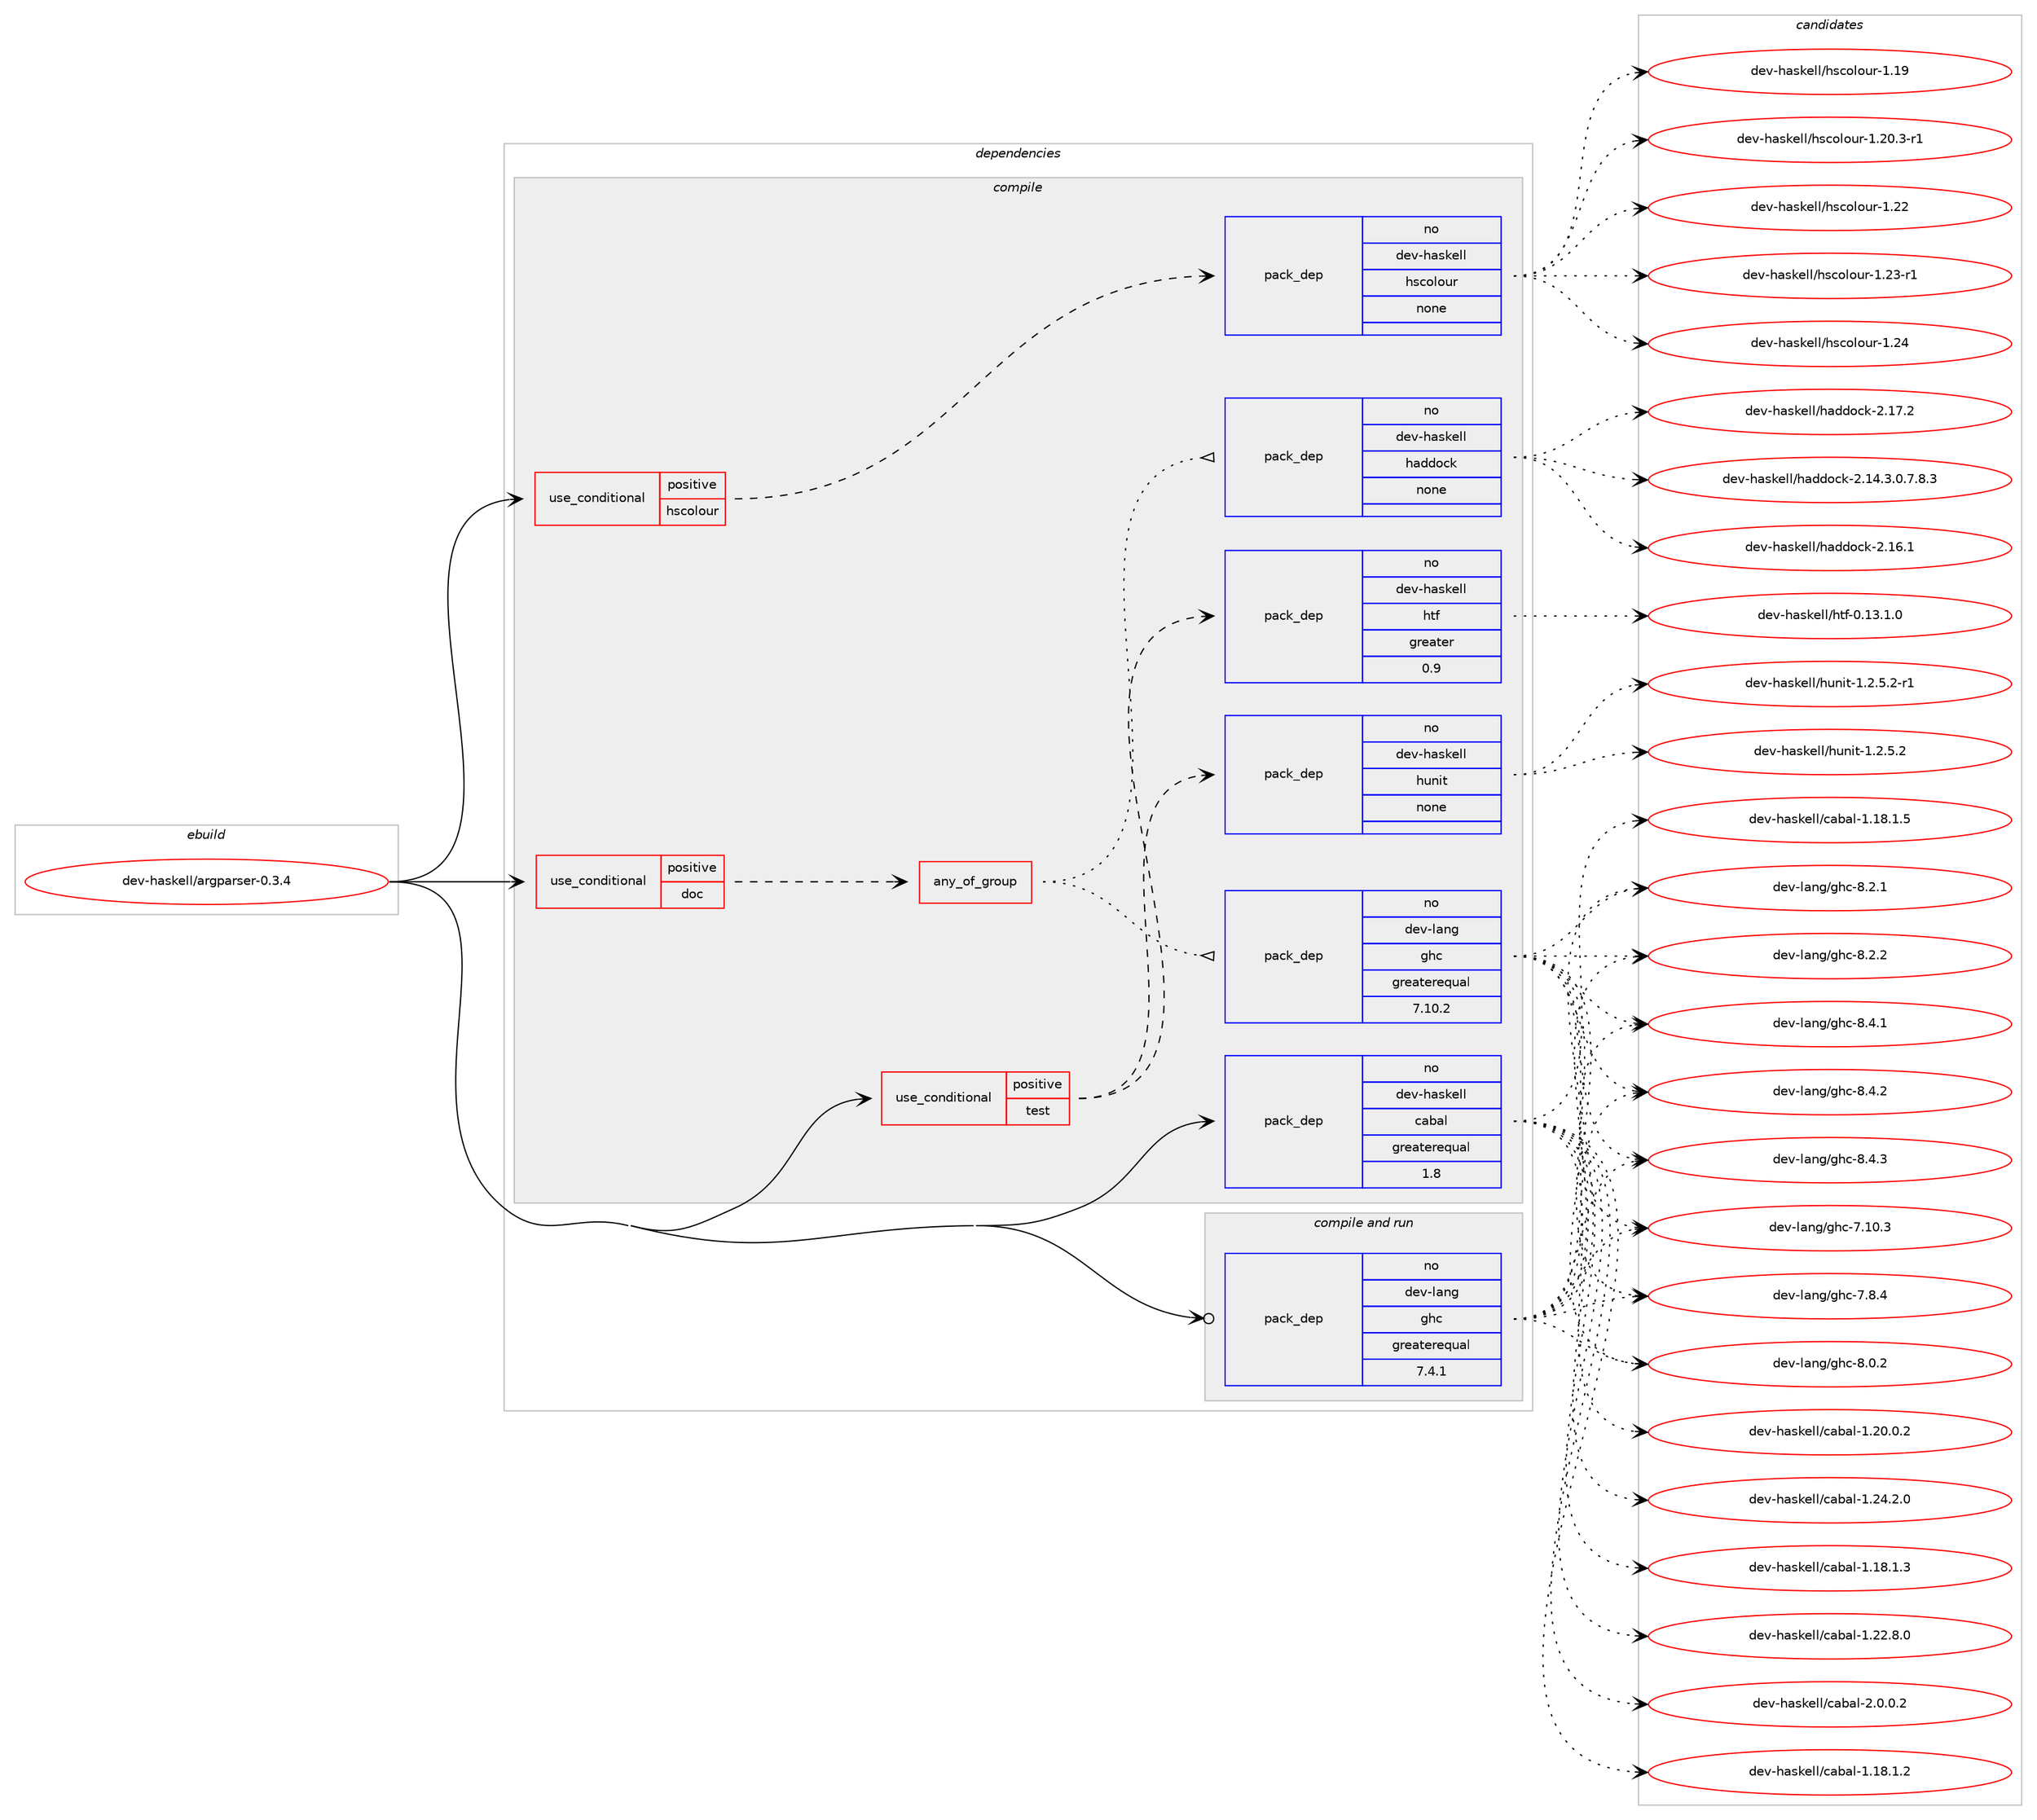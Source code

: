 digraph prolog {

# *************
# Graph options
# *************

newrank=true;
concentrate=true;
compound=true;
graph [rankdir=LR,fontname=Helvetica,fontsize=10,ranksep=1.5];#, ranksep=2.5, nodesep=0.2];
edge  [arrowhead=vee];
node  [fontname=Helvetica,fontsize=10];

# **********
# The ebuild
# **********

subgraph cluster_leftcol {
color=gray;
rank=same;
label=<<i>ebuild</i>>;
id [label="dev-haskell/argparser-0.3.4", color=red, width=4, href="../dev-haskell/argparser-0.3.4.svg"];
}

# ****************
# The dependencies
# ****************

subgraph cluster_midcol {
color=gray;
label=<<i>dependencies</i>>;
subgraph cluster_compile {
fillcolor="#eeeeee";
style=filled;
label=<<i>compile</i>>;
subgraph cond358532 {
dependency1325908 [label=<<TABLE BORDER="0" CELLBORDER="1" CELLSPACING="0" CELLPADDING="4"><TR><TD ROWSPAN="3" CELLPADDING="10">use_conditional</TD></TR><TR><TD>positive</TD></TR><TR><TD>doc</TD></TR></TABLE>>, shape=none, color=red];
subgraph any20508 {
dependency1325909 [label=<<TABLE BORDER="0" CELLBORDER="1" CELLSPACING="0" CELLPADDING="4"><TR><TD CELLPADDING="10">any_of_group</TD></TR></TABLE>>, shape=none, color=red];subgraph pack946316 {
dependency1325910 [label=<<TABLE BORDER="0" CELLBORDER="1" CELLSPACING="0" CELLPADDING="4" WIDTH="220"><TR><TD ROWSPAN="6" CELLPADDING="30">pack_dep</TD></TR><TR><TD WIDTH="110">no</TD></TR><TR><TD>dev-haskell</TD></TR><TR><TD>haddock</TD></TR><TR><TD>none</TD></TR><TR><TD></TD></TR></TABLE>>, shape=none, color=blue];
}
dependency1325909:e -> dependency1325910:w [weight=20,style="dotted",arrowhead="oinv"];
subgraph pack946317 {
dependency1325911 [label=<<TABLE BORDER="0" CELLBORDER="1" CELLSPACING="0" CELLPADDING="4" WIDTH="220"><TR><TD ROWSPAN="6" CELLPADDING="30">pack_dep</TD></TR><TR><TD WIDTH="110">no</TD></TR><TR><TD>dev-lang</TD></TR><TR><TD>ghc</TD></TR><TR><TD>greaterequal</TD></TR><TR><TD>7.10.2</TD></TR></TABLE>>, shape=none, color=blue];
}
dependency1325909:e -> dependency1325911:w [weight=20,style="dotted",arrowhead="oinv"];
}
dependency1325908:e -> dependency1325909:w [weight=20,style="dashed",arrowhead="vee"];
}
id:e -> dependency1325908:w [weight=20,style="solid",arrowhead="vee"];
subgraph cond358533 {
dependency1325912 [label=<<TABLE BORDER="0" CELLBORDER="1" CELLSPACING="0" CELLPADDING="4"><TR><TD ROWSPAN="3" CELLPADDING="10">use_conditional</TD></TR><TR><TD>positive</TD></TR><TR><TD>hscolour</TD></TR></TABLE>>, shape=none, color=red];
subgraph pack946318 {
dependency1325913 [label=<<TABLE BORDER="0" CELLBORDER="1" CELLSPACING="0" CELLPADDING="4" WIDTH="220"><TR><TD ROWSPAN="6" CELLPADDING="30">pack_dep</TD></TR><TR><TD WIDTH="110">no</TD></TR><TR><TD>dev-haskell</TD></TR><TR><TD>hscolour</TD></TR><TR><TD>none</TD></TR><TR><TD></TD></TR></TABLE>>, shape=none, color=blue];
}
dependency1325912:e -> dependency1325913:w [weight=20,style="dashed",arrowhead="vee"];
}
id:e -> dependency1325912:w [weight=20,style="solid",arrowhead="vee"];
subgraph cond358534 {
dependency1325914 [label=<<TABLE BORDER="0" CELLBORDER="1" CELLSPACING="0" CELLPADDING="4"><TR><TD ROWSPAN="3" CELLPADDING="10">use_conditional</TD></TR><TR><TD>positive</TD></TR><TR><TD>test</TD></TR></TABLE>>, shape=none, color=red];
subgraph pack946319 {
dependency1325915 [label=<<TABLE BORDER="0" CELLBORDER="1" CELLSPACING="0" CELLPADDING="4" WIDTH="220"><TR><TD ROWSPAN="6" CELLPADDING="30">pack_dep</TD></TR><TR><TD WIDTH="110">no</TD></TR><TR><TD>dev-haskell</TD></TR><TR><TD>htf</TD></TR><TR><TD>greater</TD></TR><TR><TD>0.9</TD></TR></TABLE>>, shape=none, color=blue];
}
dependency1325914:e -> dependency1325915:w [weight=20,style="dashed",arrowhead="vee"];
subgraph pack946320 {
dependency1325916 [label=<<TABLE BORDER="0" CELLBORDER="1" CELLSPACING="0" CELLPADDING="4" WIDTH="220"><TR><TD ROWSPAN="6" CELLPADDING="30">pack_dep</TD></TR><TR><TD WIDTH="110">no</TD></TR><TR><TD>dev-haskell</TD></TR><TR><TD>hunit</TD></TR><TR><TD>none</TD></TR><TR><TD></TD></TR></TABLE>>, shape=none, color=blue];
}
dependency1325914:e -> dependency1325916:w [weight=20,style="dashed",arrowhead="vee"];
}
id:e -> dependency1325914:w [weight=20,style="solid",arrowhead="vee"];
subgraph pack946321 {
dependency1325917 [label=<<TABLE BORDER="0" CELLBORDER="1" CELLSPACING="0" CELLPADDING="4" WIDTH="220"><TR><TD ROWSPAN="6" CELLPADDING="30">pack_dep</TD></TR><TR><TD WIDTH="110">no</TD></TR><TR><TD>dev-haskell</TD></TR><TR><TD>cabal</TD></TR><TR><TD>greaterequal</TD></TR><TR><TD>1.8</TD></TR></TABLE>>, shape=none, color=blue];
}
id:e -> dependency1325917:w [weight=20,style="solid",arrowhead="vee"];
}
subgraph cluster_compileandrun {
fillcolor="#eeeeee";
style=filled;
label=<<i>compile and run</i>>;
subgraph pack946322 {
dependency1325918 [label=<<TABLE BORDER="0" CELLBORDER="1" CELLSPACING="0" CELLPADDING="4" WIDTH="220"><TR><TD ROWSPAN="6" CELLPADDING="30">pack_dep</TD></TR><TR><TD WIDTH="110">no</TD></TR><TR><TD>dev-lang</TD></TR><TR><TD>ghc</TD></TR><TR><TD>greaterequal</TD></TR><TR><TD>7.4.1</TD></TR></TABLE>>, shape=none, color=blue];
}
id:e -> dependency1325918:w [weight=20,style="solid",arrowhead="odotvee"];
}
subgraph cluster_run {
fillcolor="#eeeeee";
style=filled;
label=<<i>run</i>>;
}
}

# **************
# The candidates
# **************

subgraph cluster_choices {
rank=same;
color=gray;
label=<<i>candidates</i>>;

subgraph choice946316 {
color=black;
nodesep=1;
choice1001011184510497115107101108108471049710010011199107455046495246514648465546564651 [label="dev-haskell/haddock-2.14.3.0.7.8.3", color=red, width=4,href="../dev-haskell/haddock-2.14.3.0.7.8.3.svg"];
choice100101118451049711510710110810847104971001001119910745504649544649 [label="dev-haskell/haddock-2.16.1", color=red, width=4,href="../dev-haskell/haddock-2.16.1.svg"];
choice100101118451049711510710110810847104971001001119910745504649554650 [label="dev-haskell/haddock-2.17.2", color=red, width=4,href="../dev-haskell/haddock-2.17.2.svg"];
dependency1325910:e -> choice1001011184510497115107101108108471049710010011199107455046495246514648465546564651:w [style=dotted,weight="100"];
dependency1325910:e -> choice100101118451049711510710110810847104971001001119910745504649544649:w [style=dotted,weight="100"];
dependency1325910:e -> choice100101118451049711510710110810847104971001001119910745504649554650:w [style=dotted,weight="100"];
}
subgraph choice946317 {
color=black;
nodesep=1;
choice1001011184510897110103471031049945554649484651 [label="dev-lang/ghc-7.10.3", color=red, width=4,href="../dev-lang/ghc-7.10.3.svg"];
choice10010111845108971101034710310499455546564652 [label="dev-lang/ghc-7.8.4", color=red, width=4,href="../dev-lang/ghc-7.8.4.svg"];
choice10010111845108971101034710310499455646484650 [label="dev-lang/ghc-8.0.2", color=red, width=4,href="../dev-lang/ghc-8.0.2.svg"];
choice10010111845108971101034710310499455646504649 [label="dev-lang/ghc-8.2.1", color=red, width=4,href="../dev-lang/ghc-8.2.1.svg"];
choice10010111845108971101034710310499455646504650 [label="dev-lang/ghc-8.2.2", color=red, width=4,href="../dev-lang/ghc-8.2.2.svg"];
choice10010111845108971101034710310499455646524649 [label="dev-lang/ghc-8.4.1", color=red, width=4,href="../dev-lang/ghc-8.4.1.svg"];
choice10010111845108971101034710310499455646524650 [label="dev-lang/ghc-8.4.2", color=red, width=4,href="../dev-lang/ghc-8.4.2.svg"];
choice10010111845108971101034710310499455646524651 [label="dev-lang/ghc-8.4.3", color=red, width=4,href="../dev-lang/ghc-8.4.3.svg"];
dependency1325911:e -> choice1001011184510897110103471031049945554649484651:w [style=dotted,weight="100"];
dependency1325911:e -> choice10010111845108971101034710310499455546564652:w [style=dotted,weight="100"];
dependency1325911:e -> choice10010111845108971101034710310499455646484650:w [style=dotted,weight="100"];
dependency1325911:e -> choice10010111845108971101034710310499455646504649:w [style=dotted,weight="100"];
dependency1325911:e -> choice10010111845108971101034710310499455646504650:w [style=dotted,weight="100"];
dependency1325911:e -> choice10010111845108971101034710310499455646524649:w [style=dotted,weight="100"];
dependency1325911:e -> choice10010111845108971101034710310499455646524650:w [style=dotted,weight="100"];
dependency1325911:e -> choice10010111845108971101034710310499455646524651:w [style=dotted,weight="100"];
}
subgraph choice946318 {
color=black;
nodesep=1;
choice100101118451049711510710110810847104115991111081111171144549464957 [label="dev-haskell/hscolour-1.19", color=red, width=4,href="../dev-haskell/hscolour-1.19.svg"];
choice10010111845104971151071011081084710411599111108111117114454946504846514511449 [label="dev-haskell/hscolour-1.20.3-r1", color=red, width=4,href="../dev-haskell/hscolour-1.20.3-r1.svg"];
choice100101118451049711510710110810847104115991111081111171144549465050 [label="dev-haskell/hscolour-1.22", color=red, width=4,href="../dev-haskell/hscolour-1.22.svg"];
choice1001011184510497115107101108108471041159911110811111711445494650514511449 [label="dev-haskell/hscolour-1.23-r1", color=red, width=4,href="../dev-haskell/hscolour-1.23-r1.svg"];
choice100101118451049711510710110810847104115991111081111171144549465052 [label="dev-haskell/hscolour-1.24", color=red, width=4,href="../dev-haskell/hscolour-1.24.svg"];
dependency1325913:e -> choice100101118451049711510710110810847104115991111081111171144549464957:w [style=dotted,weight="100"];
dependency1325913:e -> choice10010111845104971151071011081084710411599111108111117114454946504846514511449:w [style=dotted,weight="100"];
dependency1325913:e -> choice100101118451049711510710110810847104115991111081111171144549465050:w [style=dotted,weight="100"];
dependency1325913:e -> choice1001011184510497115107101108108471041159911110811111711445494650514511449:w [style=dotted,weight="100"];
dependency1325913:e -> choice100101118451049711510710110810847104115991111081111171144549465052:w [style=dotted,weight="100"];
}
subgraph choice946319 {
color=black;
nodesep=1;
choice100101118451049711510710110810847104116102454846495146494648 [label="dev-haskell/htf-0.13.1.0", color=red, width=4,href="../dev-haskell/htf-0.13.1.0.svg"];
dependency1325915:e -> choice100101118451049711510710110810847104116102454846495146494648:w [style=dotted,weight="100"];
}
subgraph choice946320 {
color=black;
nodesep=1;
choice1001011184510497115107101108108471041171101051164549465046534650 [label="dev-haskell/hunit-1.2.5.2", color=red, width=4,href="../dev-haskell/hunit-1.2.5.2.svg"];
choice10010111845104971151071011081084710411711010511645494650465346504511449 [label="dev-haskell/hunit-1.2.5.2-r1", color=red, width=4,href="../dev-haskell/hunit-1.2.5.2-r1.svg"];
dependency1325916:e -> choice1001011184510497115107101108108471041171101051164549465046534650:w [style=dotted,weight="100"];
dependency1325916:e -> choice10010111845104971151071011081084710411711010511645494650465346504511449:w [style=dotted,weight="100"];
}
subgraph choice946321 {
color=black;
nodesep=1;
choice10010111845104971151071011081084799979897108454946495646494650 [label="dev-haskell/cabal-1.18.1.2", color=red, width=4,href="../dev-haskell/cabal-1.18.1.2.svg"];
choice10010111845104971151071011081084799979897108454946495646494651 [label="dev-haskell/cabal-1.18.1.3", color=red, width=4,href="../dev-haskell/cabal-1.18.1.3.svg"];
choice10010111845104971151071011081084799979897108454946495646494653 [label="dev-haskell/cabal-1.18.1.5", color=red, width=4,href="../dev-haskell/cabal-1.18.1.5.svg"];
choice10010111845104971151071011081084799979897108454946504846484650 [label="dev-haskell/cabal-1.20.0.2", color=red, width=4,href="../dev-haskell/cabal-1.20.0.2.svg"];
choice10010111845104971151071011081084799979897108454946505046564648 [label="dev-haskell/cabal-1.22.8.0", color=red, width=4,href="../dev-haskell/cabal-1.22.8.0.svg"];
choice10010111845104971151071011081084799979897108454946505246504648 [label="dev-haskell/cabal-1.24.2.0", color=red, width=4,href="../dev-haskell/cabal-1.24.2.0.svg"];
choice100101118451049711510710110810847999798971084550464846484650 [label="dev-haskell/cabal-2.0.0.2", color=red, width=4,href="../dev-haskell/cabal-2.0.0.2.svg"];
dependency1325917:e -> choice10010111845104971151071011081084799979897108454946495646494650:w [style=dotted,weight="100"];
dependency1325917:e -> choice10010111845104971151071011081084799979897108454946495646494651:w [style=dotted,weight="100"];
dependency1325917:e -> choice10010111845104971151071011081084799979897108454946495646494653:w [style=dotted,weight="100"];
dependency1325917:e -> choice10010111845104971151071011081084799979897108454946504846484650:w [style=dotted,weight="100"];
dependency1325917:e -> choice10010111845104971151071011081084799979897108454946505046564648:w [style=dotted,weight="100"];
dependency1325917:e -> choice10010111845104971151071011081084799979897108454946505246504648:w [style=dotted,weight="100"];
dependency1325917:e -> choice100101118451049711510710110810847999798971084550464846484650:w [style=dotted,weight="100"];
}
subgraph choice946322 {
color=black;
nodesep=1;
choice1001011184510897110103471031049945554649484651 [label="dev-lang/ghc-7.10.3", color=red, width=4,href="../dev-lang/ghc-7.10.3.svg"];
choice10010111845108971101034710310499455546564652 [label="dev-lang/ghc-7.8.4", color=red, width=4,href="../dev-lang/ghc-7.8.4.svg"];
choice10010111845108971101034710310499455646484650 [label="dev-lang/ghc-8.0.2", color=red, width=4,href="../dev-lang/ghc-8.0.2.svg"];
choice10010111845108971101034710310499455646504649 [label="dev-lang/ghc-8.2.1", color=red, width=4,href="../dev-lang/ghc-8.2.1.svg"];
choice10010111845108971101034710310499455646504650 [label="dev-lang/ghc-8.2.2", color=red, width=4,href="../dev-lang/ghc-8.2.2.svg"];
choice10010111845108971101034710310499455646524649 [label="dev-lang/ghc-8.4.1", color=red, width=4,href="../dev-lang/ghc-8.4.1.svg"];
choice10010111845108971101034710310499455646524650 [label="dev-lang/ghc-8.4.2", color=red, width=4,href="../dev-lang/ghc-8.4.2.svg"];
choice10010111845108971101034710310499455646524651 [label="dev-lang/ghc-8.4.3", color=red, width=4,href="../dev-lang/ghc-8.4.3.svg"];
dependency1325918:e -> choice1001011184510897110103471031049945554649484651:w [style=dotted,weight="100"];
dependency1325918:e -> choice10010111845108971101034710310499455546564652:w [style=dotted,weight="100"];
dependency1325918:e -> choice10010111845108971101034710310499455646484650:w [style=dotted,weight="100"];
dependency1325918:e -> choice10010111845108971101034710310499455646504649:w [style=dotted,weight="100"];
dependency1325918:e -> choice10010111845108971101034710310499455646504650:w [style=dotted,weight="100"];
dependency1325918:e -> choice10010111845108971101034710310499455646524649:w [style=dotted,weight="100"];
dependency1325918:e -> choice10010111845108971101034710310499455646524650:w [style=dotted,weight="100"];
dependency1325918:e -> choice10010111845108971101034710310499455646524651:w [style=dotted,weight="100"];
}
}

}
